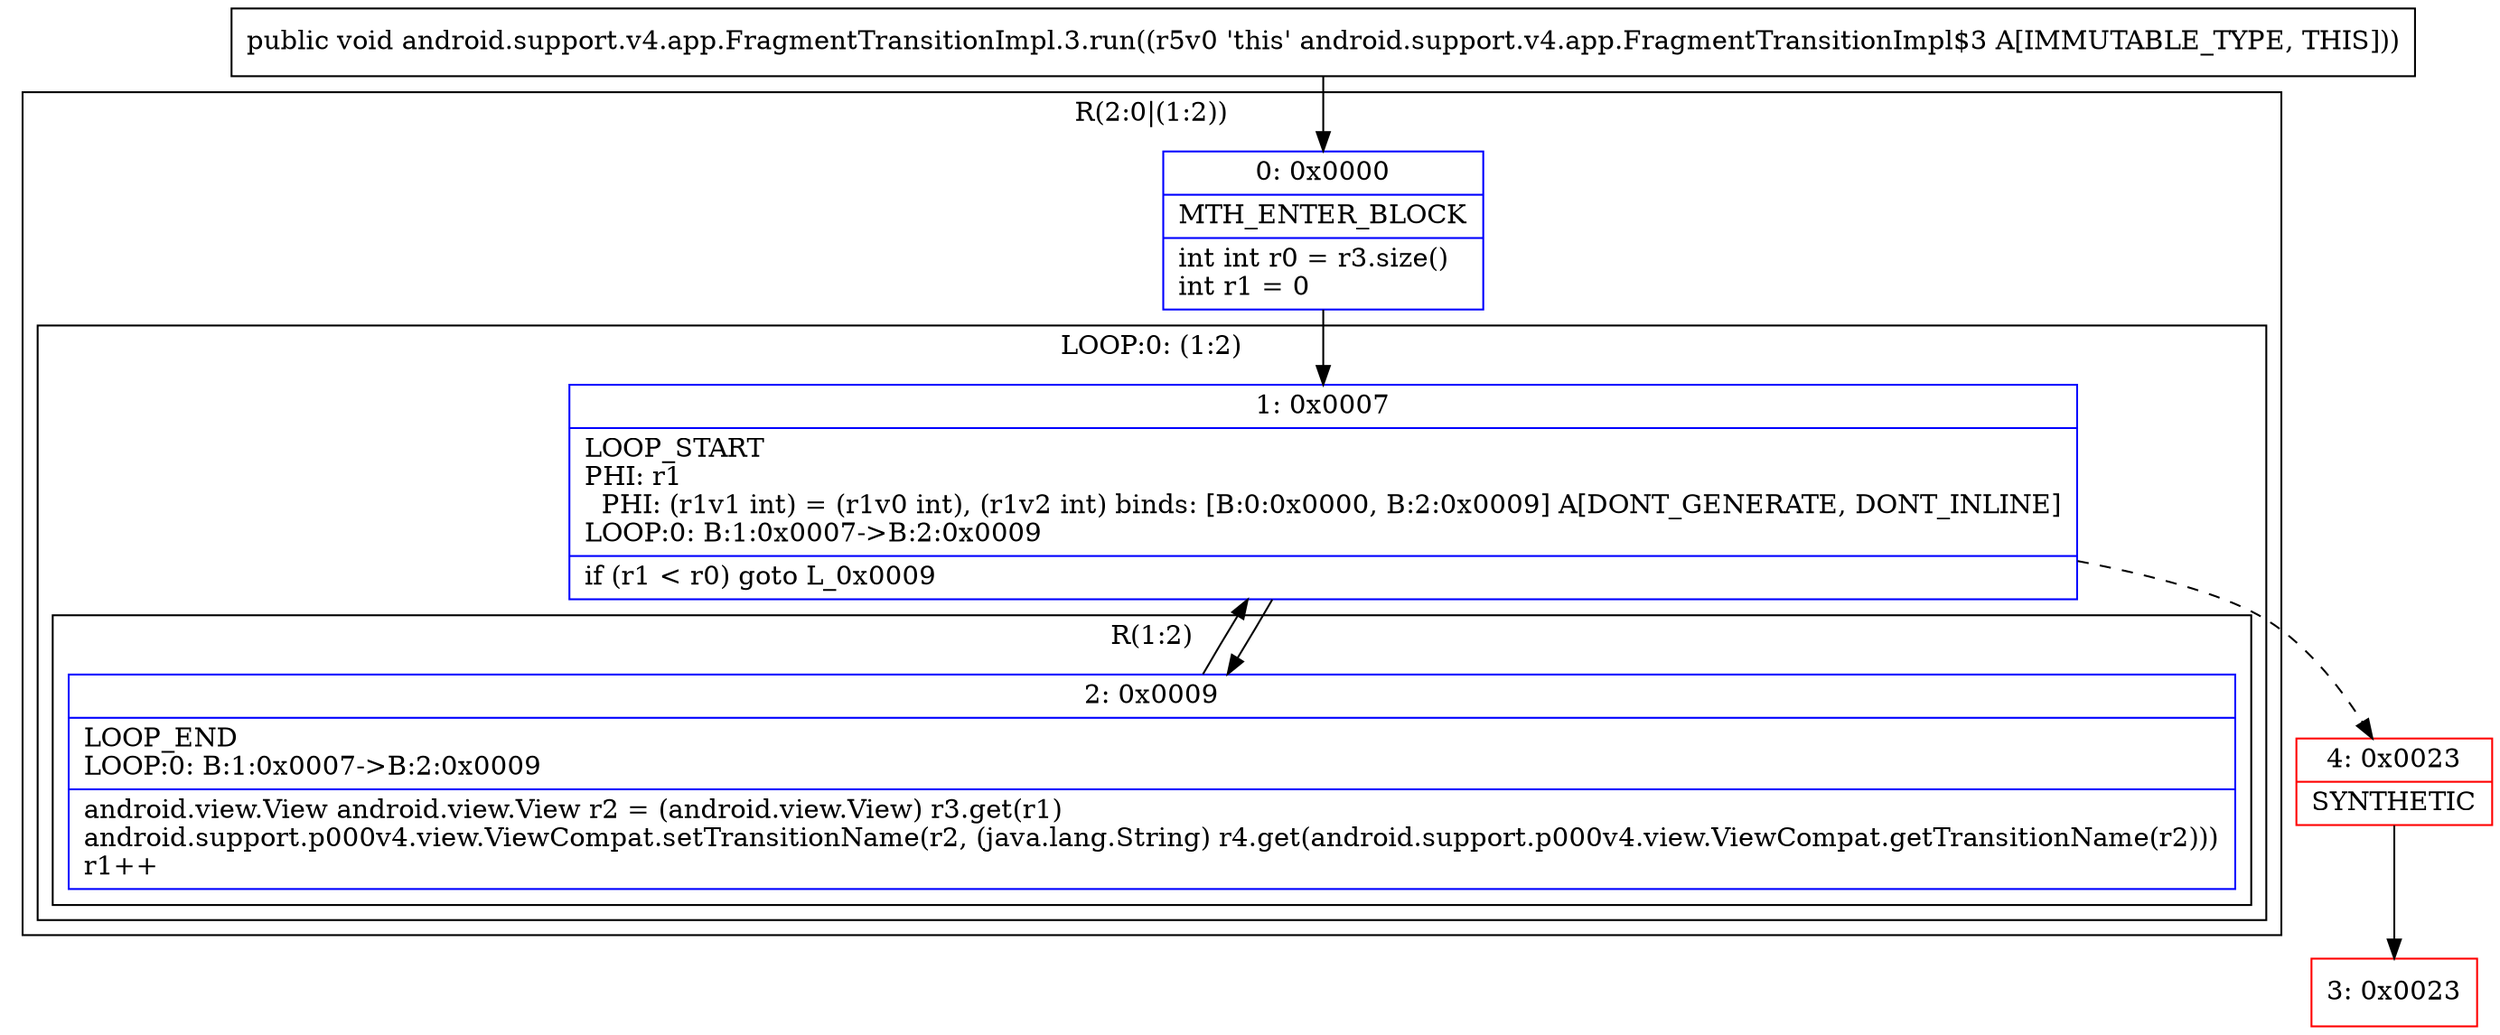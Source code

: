 digraph "CFG forandroid.support.v4.app.FragmentTransitionImpl.3.run()V" {
subgraph cluster_Region_1931308957 {
label = "R(2:0|(1:2))";
node [shape=record,color=blue];
Node_0 [shape=record,label="{0\:\ 0x0000|MTH_ENTER_BLOCK\l|int int r0 = r3.size()\lint r1 = 0\l}"];
subgraph cluster_LoopRegion_1057720505 {
label = "LOOP:0: (1:2)";
node [shape=record,color=blue];
Node_1 [shape=record,label="{1\:\ 0x0007|LOOP_START\lPHI: r1 \l  PHI: (r1v1 int) = (r1v0 int), (r1v2 int) binds: [B:0:0x0000, B:2:0x0009] A[DONT_GENERATE, DONT_INLINE]\lLOOP:0: B:1:0x0007\-\>B:2:0x0009\l|if (r1 \< r0) goto L_0x0009\l}"];
subgraph cluster_Region_372623923 {
label = "R(1:2)";
node [shape=record,color=blue];
Node_2 [shape=record,label="{2\:\ 0x0009|LOOP_END\lLOOP:0: B:1:0x0007\-\>B:2:0x0009\l|android.view.View android.view.View r2 = (android.view.View) r3.get(r1)\landroid.support.p000v4.view.ViewCompat.setTransitionName(r2, (java.lang.String) r4.get(android.support.p000v4.view.ViewCompat.getTransitionName(r2)))\lr1++\l}"];
}
}
}
Node_3 [shape=record,color=red,label="{3\:\ 0x0023}"];
Node_4 [shape=record,color=red,label="{4\:\ 0x0023|SYNTHETIC\l}"];
MethodNode[shape=record,label="{public void android.support.v4.app.FragmentTransitionImpl.3.run((r5v0 'this' android.support.v4.app.FragmentTransitionImpl$3 A[IMMUTABLE_TYPE, THIS])) }"];
MethodNode -> Node_0;
Node_0 -> Node_1;
Node_1 -> Node_2;
Node_1 -> Node_4[style=dashed];
Node_2 -> Node_1;
Node_4 -> Node_3;
}

